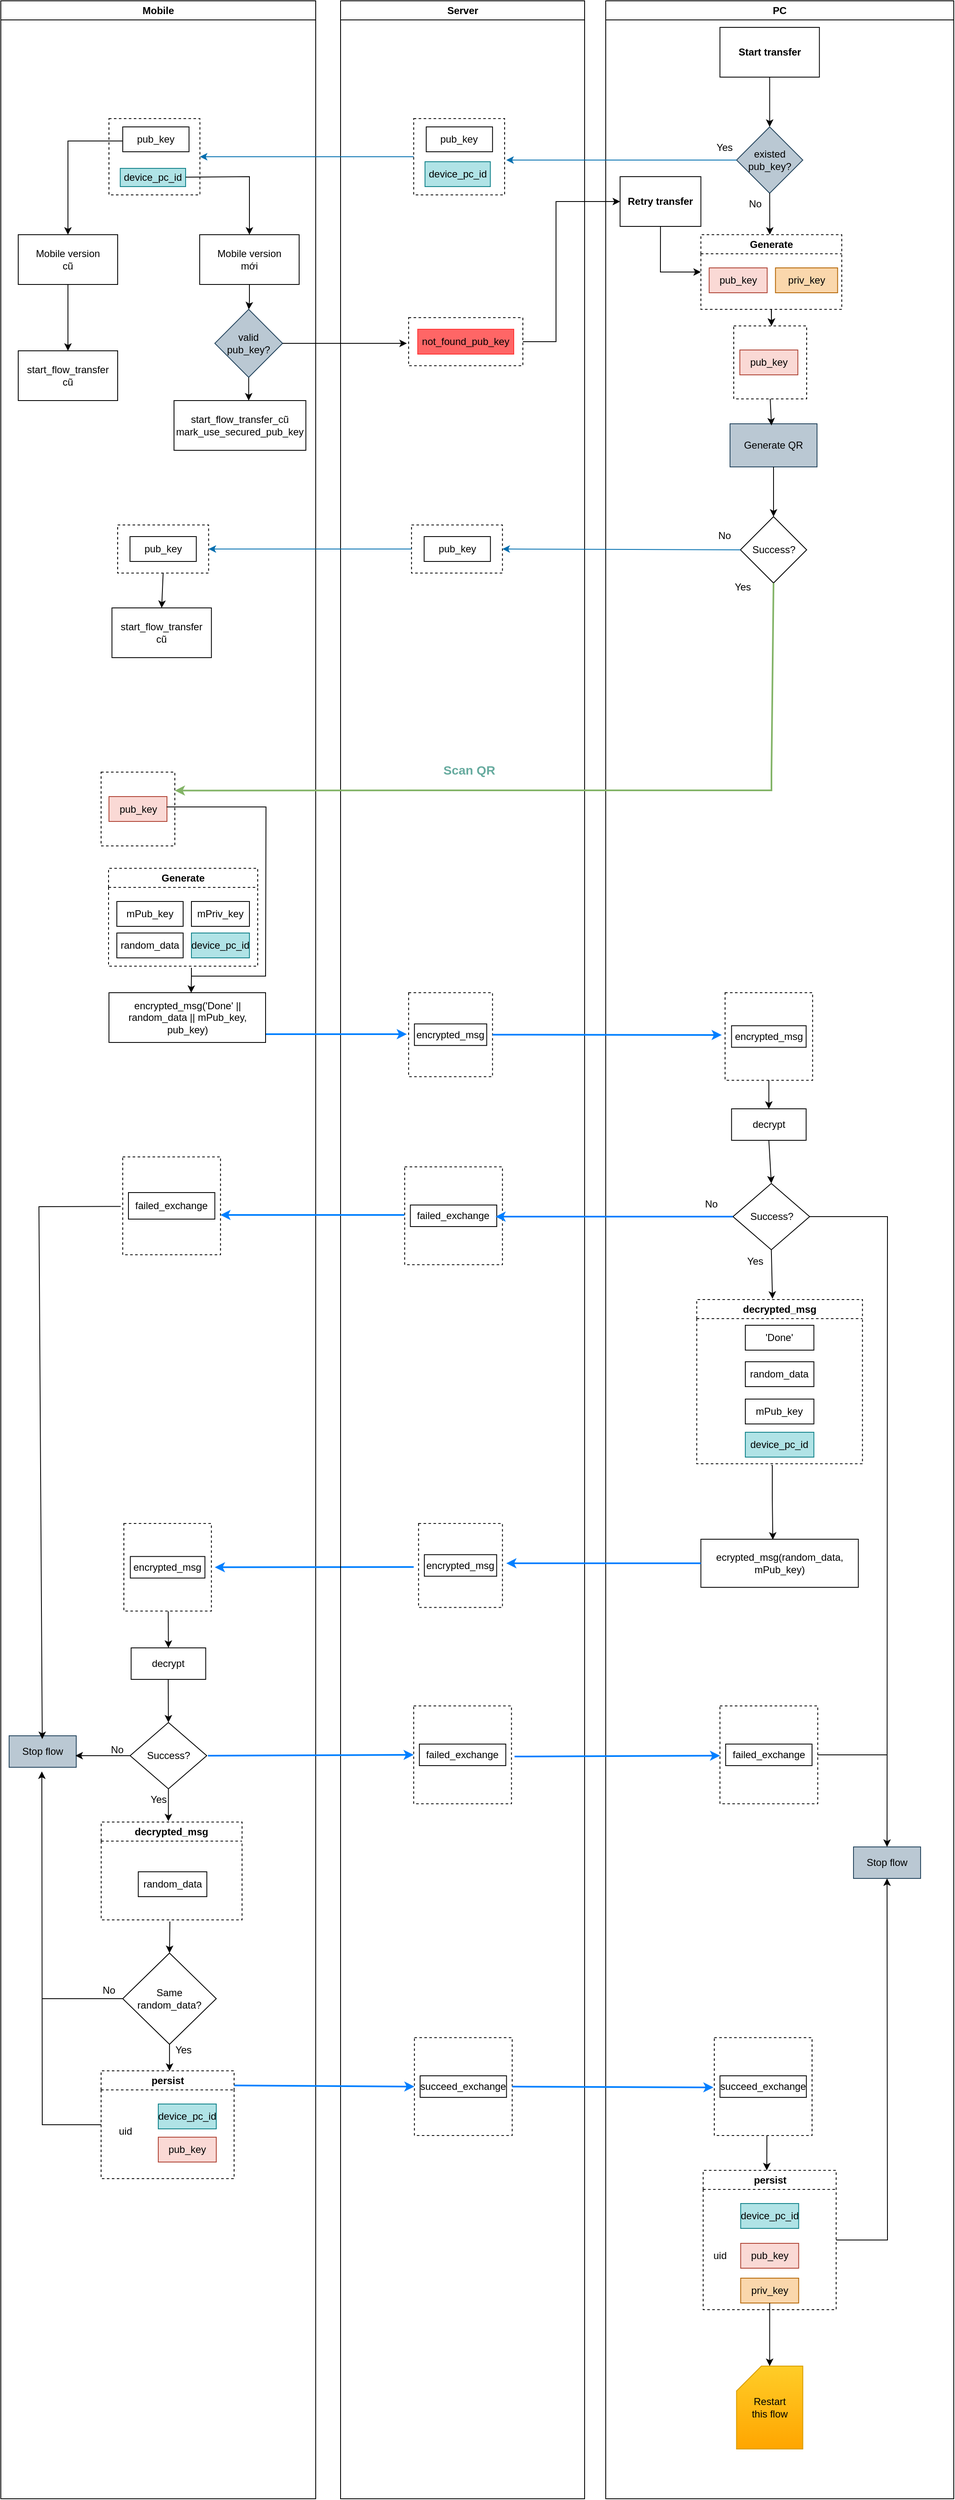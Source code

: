 <mxfile version="21.3.8" type="github">
  <diagram name="Page-1" id="N9Y60iSxj3GCSwu--n6d">
    <mxGraphModel dx="1793" dy="955" grid="1" gridSize="10" guides="1" tooltips="1" connect="1" arrows="1" fold="1" page="1" pageScale="1" pageWidth="850" pageHeight="1100" math="0" shadow="0">
      <root>
        <mxCell id="0" />
        <mxCell id="1" parent="0" />
        <mxCell id="kyeIvbU6v8zzzXoFyVYG-1" value="Mobile" style="swimlane;whiteSpace=wrap" vertex="1" parent="1">
          <mxGeometry x="30" y="128" width="380" height="3012" as="geometry" />
        </mxCell>
        <mxCell id="kyeIvbU6v8zzzXoFyVYG-2" value="" style="whiteSpace=wrap;html=1;aspect=fixed;dashed=1;" vertex="1" parent="kyeIvbU6v8zzzXoFyVYG-1">
          <mxGeometry x="121" y="930" width="89" height="89" as="geometry" />
        </mxCell>
        <mxCell id="kyeIvbU6v8zzzXoFyVYG-4" value="pub_key" style="rounded=0;whiteSpace=wrap;html=1;fillColor=#fad9d5;strokeColor=#ae4132;" vertex="1" parent="kyeIvbU6v8zzzXoFyVYG-1">
          <mxGeometry x="130.5" y="959.5" width="70" height="30" as="geometry" />
        </mxCell>
        <mxCell id="kyeIvbU6v8zzzXoFyVYG-5" value="Generate" style="swimlane;whiteSpace=wrap;html=1;dashed=1;" vertex="1" parent="kyeIvbU6v8zzzXoFyVYG-1">
          <mxGeometry x="130" y="1046" width="180" height="118" as="geometry">
            <mxRectangle x="50" y="112" width="90" height="30" as="alternateBounds" />
          </mxGeometry>
        </mxCell>
        <mxCell id="kyeIvbU6v8zzzXoFyVYG-6" value="mPub_key" style="rounded=0;whiteSpace=wrap;html=1;" vertex="1" parent="kyeIvbU6v8zzzXoFyVYG-5">
          <mxGeometry x="10" y="40" width="80" height="30" as="geometry" />
        </mxCell>
        <mxCell id="kyeIvbU6v8zzzXoFyVYG-7" value="mPriv_key" style="rounded=0;whiteSpace=wrap;html=1;" vertex="1" parent="kyeIvbU6v8zzzXoFyVYG-5">
          <mxGeometry x="100" y="40" width="70" height="30" as="geometry" />
        </mxCell>
        <mxCell id="kyeIvbU6v8zzzXoFyVYG-8" value="random_data" style="rounded=0;whiteSpace=wrap;html=1;" vertex="1" parent="kyeIvbU6v8zzzXoFyVYG-5">
          <mxGeometry x="10" y="78" width="80" height="30" as="geometry" />
        </mxCell>
        <mxCell id="kyeIvbU6v8zzzXoFyVYG-9" value="device_pc_id" style="rounded=0;whiteSpace=wrap;html=1;fillColor=#b0e3e6;strokeColor=#0e8088;" vertex="1" parent="kyeIvbU6v8zzzXoFyVYG-5">
          <mxGeometry x="100" y="78" width="70" height="30" as="geometry" />
        </mxCell>
        <mxCell id="kyeIvbU6v8zzzXoFyVYG-12" value="encrypted_msg(&#39;Done&#39; || random_data || mPub_key, pub_key)" style="rounded=0;whiteSpace=wrap;html=1;" vertex="1" parent="kyeIvbU6v8zzzXoFyVYG-1">
          <mxGeometry x="130.5" y="1196" width="189" height="60" as="geometry" />
        </mxCell>
        <mxCell id="kyeIvbU6v8zzzXoFyVYG-13" value="" style="endArrow=classic;html=1;rounded=0;entryX=0.525;entryY=0.003;entryDx=0;entryDy=0;entryPerimeter=0;" edge="1" parent="kyeIvbU6v8zzzXoFyVYG-1" target="kyeIvbU6v8zzzXoFyVYG-12">
          <mxGeometry width="50" height="50" relative="1" as="geometry">
            <mxPoint x="230" y="1166" as="sourcePoint" />
            <mxPoint x="380" y="1126" as="targetPoint" />
            <Array as="points">
              <mxPoint x="230" y="1176" />
            </Array>
          </mxGeometry>
        </mxCell>
        <mxCell id="kyeIvbU6v8zzzXoFyVYG-14" value="" style="endArrow=none;html=1;rounded=0;" edge="1" parent="kyeIvbU6v8zzzXoFyVYG-1">
          <mxGeometry width="50" height="50" relative="1" as="geometry">
            <mxPoint x="200" y="972" as="sourcePoint" />
            <mxPoint x="230" y="1176" as="targetPoint" />
            <Array as="points">
              <mxPoint x="320" y="972" />
              <mxPoint x="319.5" y="1176" />
            </Array>
          </mxGeometry>
        </mxCell>
        <mxCell id="kyeIvbU6v8zzzXoFyVYG-15" value="" style="whiteSpace=wrap;html=1;aspect=fixed;dashed=1;" vertex="1" parent="kyeIvbU6v8zzzXoFyVYG-1">
          <mxGeometry x="147.12" y="1394" width="118" height="118" as="geometry" />
        </mxCell>
        <mxCell id="kyeIvbU6v8zzzXoFyVYG-16" value="failed_exchange" style="rounded=0;whiteSpace=wrap;html=1;" vertex="1" parent="kyeIvbU6v8zzzXoFyVYG-1">
          <mxGeometry x="154" y="1437" width="104.25" height="32" as="geometry" />
        </mxCell>
        <mxCell id="kyeIvbU6v8zzzXoFyVYG-17" value="Stop flow" style="rounded=0;whiteSpace=wrap;html=1;fillColor=#bac8d3;strokeColor=#23445d;" vertex="1" parent="kyeIvbU6v8zzzXoFyVYG-1">
          <mxGeometry x="10" y="2092" width="81" height="38" as="geometry" />
        </mxCell>
        <mxCell id="kyeIvbU6v8zzzXoFyVYG-18" value="" style="endArrow=classic;html=1;rounded=0;exitX=-0.021;exitY=0.506;exitDx=0;exitDy=0;exitPerimeter=0;" edge="1" parent="kyeIvbU6v8zzzXoFyVYG-1" source="kyeIvbU6v8zzzXoFyVYG-15">
          <mxGeometry width="50" height="50" relative="1" as="geometry">
            <mxPoint x="141.99" y="1466" as="sourcePoint" />
            <mxPoint x="50" y="2096" as="targetPoint" />
            <Array as="points">
              <mxPoint x="45.99" y="1454" />
            </Array>
          </mxGeometry>
        </mxCell>
        <mxCell id="kyeIvbU6v8zzzXoFyVYG-19" value="" style="whiteSpace=wrap;html=1;aspect=fixed;dashed=1;" vertex="1" parent="kyeIvbU6v8zzzXoFyVYG-1">
          <mxGeometry x="148.49" y="1836" width="105.63" height="105.63" as="geometry" />
        </mxCell>
        <mxCell id="kyeIvbU6v8zzzXoFyVYG-20" value="encrypted_msg" style="rounded=0;whiteSpace=wrap;html=1;" vertex="1" parent="kyeIvbU6v8zzzXoFyVYG-1">
          <mxGeometry x="156.3" y="1875.82" width="90" height="26" as="geometry" />
        </mxCell>
        <mxCell id="kyeIvbU6v8zzzXoFyVYG-21" value="decrypt" style="rounded=0;whiteSpace=wrap;html=1;" vertex="1" parent="kyeIvbU6v8zzzXoFyVYG-1">
          <mxGeometry x="157.25" y="1986" width="90" height="38" as="geometry" />
        </mxCell>
        <mxCell id="kyeIvbU6v8zzzXoFyVYG-22" value="decrypted_msg" style="swimlane;whiteSpace=wrap;html=1;dashed=1;" vertex="1" parent="kyeIvbU6v8zzzXoFyVYG-1">
          <mxGeometry x="121.12" y="2196" width="170" height="118" as="geometry" />
        </mxCell>
        <mxCell id="kyeIvbU6v8zzzXoFyVYG-23" value="random_data" style="rounded=0;whiteSpace=wrap;html=1;" vertex="1" parent="kyeIvbU6v8zzzXoFyVYG-22">
          <mxGeometry x="44.75" y="60" width="82.75" height="30" as="geometry" />
        </mxCell>
        <mxCell id="kyeIvbU6v8zzzXoFyVYG-24" value="" style="endArrow=classic;html=1;rounded=0;entryX=0.5;entryY=0;entryDx=0;entryDy=0;" edge="1" parent="kyeIvbU6v8zzzXoFyVYG-22" target="kyeIvbU6v8zzzXoFyVYG-26">
          <mxGeometry width="50" height="50" relative="1" as="geometry">
            <mxPoint x="82.88" y="120" as="sourcePoint" />
            <mxPoint x="137.13" y="70" as="targetPoint" />
          </mxGeometry>
        </mxCell>
        <mxCell id="kyeIvbU6v8zzzXoFyVYG-25" value="Success?" style="rhombus;whiteSpace=wrap;html=1;" vertex="1" parent="kyeIvbU6v8zzzXoFyVYG-1">
          <mxGeometry x="156" y="2076" width="92.5" height="80" as="geometry" />
        </mxCell>
        <mxCell id="kyeIvbU6v8zzzXoFyVYG-26" value="Same random_data?" style="rhombus;whiteSpace=wrap;html=1;" vertex="1" parent="kyeIvbU6v8zzzXoFyVYG-1">
          <mxGeometry x="147.12" y="2354" width="112.88" height="110" as="geometry" />
        </mxCell>
        <mxCell id="kyeIvbU6v8zzzXoFyVYG-27" value="" style="endArrow=classic;html=1;rounded=0;entryX=0.5;entryY=0;entryDx=0;entryDy=0;" edge="1" parent="kyeIvbU6v8zzzXoFyVYG-1" target="kyeIvbU6v8zzzXoFyVYG-21">
          <mxGeometry width="50" height="50" relative="1" as="geometry">
            <mxPoint x="202" y="1942" as="sourcePoint" />
            <mxPoint x="254.12" y="1891.63" as="targetPoint" />
          </mxGeometry>
        </mxCell>
        <mxCell id="kyeIvbU6v8zzzXoFyVYG-28" value="" style="endArrow=classic;html=1;rounded=0;entryX=0.5;entryY=0;entryDx=0;entryDy=0;" edge="1" parent="kyeIvbU6v8zzzXoFyVYG-1" target="kyeIvbU6v8zzzXoFyVYG-25">
          <mxGeometry width="50" height="50" relative="1" as="geometry">
            <mxPoint x="201.99" y="2024" as="sourcePoint" />
            <mxPoint x="201.99" y="2068" as="targetPoint" />
          </mxGeometry>
        </mxCell>
        <mxCell id="kyeIvbU6v8zzzXoFyVYG-29" value="" style="endArrow=classic;html=1;rounded=0;exitX=0.5;exitY=1;exitDx=0;exitDy=0;entryX=0.477;entryY=-0.008;entryDx=0;entryDy=0;entryPerimeter=0;" edge="1" parent="kyeIvbU6v8zzzXoFyVYG-1" source="kyeIvbU6v8zzzXoFyVYG-25" target="kyeIvbU6v8zzzXoFyVYG-22">
          <mxGeometry width="50" height="50" relative="1" as="geometry">
            <mxPoint x="350" y="2236" as="sourcePoint" />
            <mxPoint x="400" y="2186" as="targetPoint" />
          </mxGeometry>
        </mxCell>
        <mxCell id="kyeIvbU6v8zzzXoFyVYG-30" value="" style="endArrow=classic;html=1;rounded=0;exitX=0;exitY=0.5;exitDx=0;exitDy=0;entryX=1;entryY=0.5;entryDx=0;entryDy=0;" edge="1" parent="kyeIvbU6v8zzzXoFyVYG-1" source="kyeIvbU6v8zzzXoFyVYG-25">
          <mxGeometry width="50" height="50" relative="1" as="geometry">
            <mxPoint x="260" y="2106" as="sourcePoint" />
            <mxPoint x="90" y="2116" as="targetPoint" />
          </mxGeometry>
        </mxCell>
        <mxCell id="kyeIvbU6v8zzzXoFyVYG-31" value="" style="endArrow=classic;html=1;rounded=0;strokeWidth=2;fillColor=#b1ddf0;strokeColor=#007FFF;" edge="1" parent="kyeIvbU6v8zzzXoFyVYG-1">
          <mxGeometry width="50" height="50" relative="1" as="geometry">
            <mxPoint x="498.25" y="1888.48" as="sourcePoint" />
            <mxPoint x="258.25" y="1888.82" as="targetPoint" />
          </mxGeometry>
        </mxCell>
        <mxCell id="kyeIvbU6v8zzzXoFyVYG-32" value="" style="endArrow=classic;html=1;rounded=0;entryX=0.5;entryY=0;entryDx=0;entryDy=0;exitX=0.5;exitY=1;exitDx=0;exitDy=0;" edge="1" parent="kyeIvbU6v8zzzXoFyVYG-1" source="kyeIvbU6v8zzzXoFyVYG-26">
          <mxGeometry width="50" height="50" relative="1" as="geometry">
            <mxPoint x="200" y="2466" as="sourcePoint" />
            <mxPoint x="203.56" y="2496" as="targetPoint" />
          </mxGeometry>
        </mxCell>
        <mxCell id="kyeIvbU6v8zzzXoFyVYG-33" value="Yes" style="text;html=1;align=center;verticalAlign=middle;resizable=0;points=[];autosize=1;strokeColor=none;fillColor=none;" vertex="1" parent="kyeIvbU6v8zzzXoFyVYG-1">
          <mxGeometry x="200" y="2456" width="40" height="30" as="geometry" />
        </mxCell>
        <mxCell id="kyeIvbU6v8zzzXoFyVYG-34" value="persist" style="swimlane;whiteSpace=wrap;html=1;dashed=1;" vertex="1" parent="kyeIvbU6v8zzzXoFyVYG-1">
          <mxGeometry x="121" y="2496" width="160.5" height="130" as="geometry" />
        </mxCell>
        <mxCell id="kyeIvbU6v8zzzXoFyVYG-35" value="device_pc_id" style="rounded=0;whiteSpace=wrap;html=1;fillColor=#b0e3e6;strokeColor=#0e8088;" vertex="1" parent="kyeIvbU6v8zzzXoFyVYG-34">
          <mxGeometry x="69" y="40" width="70" height="30" as="geometry" />
        </mxCell>
        <mxCell id="kyeIvbU6v8zzzXoFyVYG-36" value="pub_key" style="rounded=0;whiteSpace=wrap;html=1;fillColor=#fad9d5;strokeColor=#ae4132;" vertex="1" parent="kyeIvbU6v8zzzXoFyVYG-34">
          <mxGeometry x="69" y="80" width="70" height="30" as="geometry" />
        </mxCell>
        <mxCell id="kyeIvbU6v8zzzXoFyVYG-37" value="uid" style="text;html=1;align=center;verticalAlign=middle;resizable=0;points=[];autosize=1;strokeColor=none;fillColor=none;" vertex="1" parent="kyeIvbU6v8zzzXoFyVYG-34">
          <mxGeometry x="9" y="58" width="40" height="30" as="geometry" />
        </mxCell>
        <mxCell id="kyeIvbU6v8zzzXoFyVYG-38" value="" style="endArrow=classic;html=1;rounded=0;exitX=0;exitY=0.5;exitDx=0;exitDy=0;entryX=0.5;entryY=1;entryDx=0;entryDy=0;" edge="1" parent="kyeIvbU6v8zzzXoFyVYG-1" source="kyeIvbU6v8zzzXoFyVYG-34">
          <mxGeometry width="50" height="50" relative="1" as="geometry">
            <mxPoint x="360" y="2286" as="sourcePoint" />
            <mxPoint x="49.5" y="2135" as="targetPoint" />
            <Array as="points">
              <mxPoint x="50" y="2561" />
            </Array>
          </mxGeometry>
        </mxCell>
        <mxCell id="kyeIvbU6v8zzzXoFyVYG-141" value="" style="rounded=0;whiteSpace=wrap;html=1;dashed=1;" vertex="1" parent="kyeIvbU6v8zzzXoFyVYG-1">
          <mxGeometry x="130.5" y="142" width="109.75" height="92" as="geometry" />
        </mxCell>
        <mxCell id="kyeIvbU6v8zzzXoFyVYG-142" value="device_pc_id" style="rounded=0;whiteSpace=wrap;html=1;fillColor=#b0e3e6;strokeColor=#0e8088;" vertex="1" parent="kyeIvbU6v8zzzXoFyVYG-1">
          <mxGeometry x="144.13" y="202" width="78.88" height="22" as="geometry" />
        </mxCell>
        <mxCell id="kyeIvbU6v8zzzXoFyVYG-153" value="" style="edgeStyle=orthogonalEdgeStyle;rounded=0;orthogonalLoop=1;jettySize=auto;html=1;" edge="1" parent="kyeIvbU6v8zzzXoFyVYG-1" source="kyeIvbU6v8zzzXoFyVYG-151" target="kyeIvbU6v8zzzXoFyVYG-152">
          <mxGeometry relative="1" as="geometry" />
        </mxCell>
        <mxCell id="kyeIvbU6v8zzzXoFyVYG-151" value="Mobile version &lt;br&gt;cũ" style="rounded=0;whiteSpace=wrap;html=1;" vertex="1" parent="kyeIvbU6v8zzzXoFyVYG-1">
          <mxGeometry x="21" y="282" width="120" height="60" as="geometry" />
        </mxCell>
        <mxCell id="kyeIvbU6v8zzzXoFyVYG-152" value="start_flow_transfer&lt;br&gt;cũ" style="rounded=0;whiteSpace=wrap;html=1;" vertex="1" parent="kyeIvbU6v8zzzXoFyVYG-1">
          <mxGeometry x="21" y="422" width="120" height="60" as="geometry" />
        </mxCell>
        <mxCell id="kyeIvbU6v8zzzXoFyVYG-163" value="" style="edgeStyle=orthogonalEdgeStyle;rounded=0;orthogonalLoop=1;jettySize=auto;html=1;" edge="1" parent="kyeIvbU6v8zzzXoFyVYG-1" source="kyeIvbU6v8zzzXoFyVYG-154" target="kyeIvbU6v8zzzXoFyVYG-158">
          <mxGeometry relative="1" as="geometry" />
        </mxCell>
        <mxCell id="kyeIvbU6v8zzzXoFyVYG-154" value="Mobile version&lt;br&gt;mới" style="rounded=0;whiteSpace=wrap;html=1;" vertex="1" parent="kyeIvbU6v8zzzXoFyVYG-1">
          <mxGeometry x="240" y="282" width="120" height="60" as="geometry" />
        </mxCell>
        <mxCell id="kyeIvbU6v8zzzXoFyVYG-156" value="" style="endArrow=classic;html=1;rounded=0;entryX=0.5;entryY=0;entryDx=0;entryDy=0;exitX=0;exitY=0.5;exitDx=0;exitDy=0;" edge="1" parent="kyeIvbU6v8zzzXoFyVYG-1" target="kyeIvbU6v8zzzXoFyVYG-151">
          <mxGeometry width="50" height="50" relative="1" as="geometry">
            <mxPoint x="146.76" y="169" as="sourcePoint" />
            <mxPoint x="620" y="272" as="targetPoint" />
            <Array as="points">
              <mxPoint x="81" y="169" />
            </Array>
          </mxGeometry>
        </mxCell>
        <mxCell id="kyeIvbU6v8zzzXoFyVYG-157" value="" style="endArrow=classic;html=1;rounded=0;entryX=0.5;entryY=0;entryDx=0;entryDy=0;" edge="1" parent="kyeIvbU6v8zzzXoFyVYG-1" source="kyeIvbU6v8zzzXoFyVYG-142" target="kyeIvbU6v8zzzXoFyVYG-154">
          <mxGeometry width="50" height="50" relative="1" as="geometry">
            <mxPoint x="230" y="212" as="sourcePoint" />
            <mxPoint x="620" y="272" as="targetPoint" />
            <Array as="points">
              <mxPoint x="300" y="212" />
            </Array>
          </mxGeometry>
        </mxCell>
        <mxCell id="kyeIvbU6v8zzzXoFyVYG-166" value="" style="edgeStyle=orthogonalEdgeStyle;rounded=0;orthogonalLoop=1;jettySize=auto;html=1;" edge="1" parent="kyeIvbU6v8zzzXoFyVYG-1" source="kyeIvbU6v8zzzXoFyVYG-158" target="kyeIvbU6v8zzzXoFyVYG-165">
          <mxGeometry relative="1" as="geometry">
            <Array as="points">
              <mxPoint x="299" y="482" />
              <mxPoint x="299" y="482" />
            </Array>
          </mxGeometry>
        </mxCell>
        <mxCell id="kyeIvbU6v8zzzXoFyVYG-158" value="valid pub_key?" style="rhombus;whiteSpace=wrap;html=1;fillColor=#bac8d3;strokeColor=#23445d;" vertex="1" parent="kyeIvbU6v8zzzXoFyVYG-1">
          <mxGeometry x="258.25" y="372" width="81.75" height="82" as="geometry" />
        </mxCell>
        <mxCell id="kyeIvbU6v8zzzXoFyVYG-165" value="start_flow_transfer_cũ&lt;br&gt;mark_use_secured_pub_key" style="rounded=0;whiteSpace=wrap;html=1;align=center;" vertex="1" parent="kyeIvbU6v8zzzXoFyVYG-1">
          <mxGeometry x="209" y="482" width="159.12" height="60" as="geometry" />
        </mxCell>
        <mxCell id="kyeIvbU6v8zzzXoFyVYG-174" value="" style="rounded=0;whiteSpace=wrap;html=1;dashed=1;" vertex="1" parent="kyeIvbU6v8zzzXoFyVYG-1">
          <mxGeometry x="141" y="632" width="109.75" height="58" as="geometry" />
        </mxCell>
        <mxCell id="kyeIvbU6v8zzzXoFyVYG-177" value="pub_key" style="rounded=0;whiteSpace=wrap;html=1;" vertex="1" parent="kyeIvbU6v8zzzXoFyVYG-1">
          <mxGeometry x="147.12" y="152" width="80" height="30" as="geometry" />
        </mxCell>
        <mxCell id="kyeIvbU6v8zzzXoFyVYG-179" value="pub_key" style="rounded=0;whiteSpace=wrap;html=1;" vertex="1" parent="kyeIvbU6v8zzzXoFyVYG-1">
          <mxGeometry x="155.88" y="646" width="80" height="30" as="geometry" />
        </mxCell>
        <mxCell id="kyeIvbU6v8zzzXoFyVYG-181" value="start_flow_transfer&lt;br&gt;cũ" style="rounded=0;whiteSpace=wrap;html=1;" vertex="1" parent="kyeIvbU6v8zzzXoFyVYG-1">
          <mxGeometry x="134.12" y="732" width="120" height="60" as="geometry" />
        </mxCell>
        <mxCell id="kyeIvbU6v8zzzXoFyVYG-182" value="" style="endArrow=classic;html=1;rounded=0;exitX=0.5;exitY=1;exitDx=0;exitDy=0;entryX=0.5;entryY=0;entryDx=0;entryDy=0;" edge="1" parent="kyeIvbU6v8zzzXoFyVYG-1" source="kyeIvbU6v8zzzXoFyVYG-174" target="kyeIvbU6v8zzzXoFyVYG-181">
          <mxGeometry width="50" height="50" relative="1" as="geometry">
            <mxPoint x="510" y="802" as="sourcePoint" />
            <mxPoint x="560" y="752" as="targetPoint" />
          </mxGeometry>
        </mxCell>
        <mxCell id="kyeIvbU6v8zzzXoFyVYG-39" value="Server" style="swimlane;whiteSpace=wrap" vertex="1" parent="1">
          <mxGeometry x="440" y="128" width="294.5" height="3012" as="geometry">
            <mxRectangle x="444.5" y="128" width="80" height="30" as="alternateBounds" />
          </mxGeometry>
        </mxCell>
        <mxCell id="kyeIvbU6v8zzzXoFyVYG-44" value="Scan QR&amp;nbsp;" style="text;html=1;strokeColor=none;fillColor=none;align=center;verticalAlign=middle;whiteSpace=wrap;rounded=0;fontSize=15;fontStyle=1;fontColor=#67AB9F;" vertex="1" parent="kyeIvbU6v8zzzXoFyVYG-39">
          <mxGeometry x="120.37" y="912" width="75" height="30" as="geometry" />
        </mxCell>
        <mxCell id="kyeIvbU6v8zzzXoFyVYG-45" value="" style="whiteSpace=wrap;html=1;aspect=fixed;dashed=1;" vertex="1" parent="kyeIvbU6v8zzzXoFyVYG-39">
          <mxGeometry x="82.13" y="1196" width="101.25" height="101.25" as="geometry" />
        </mxCell>
        <mxCell id="kyeIvbU6v8zzzXoFyVYG-46" value="encrypted_msg" style="rounded=0;whiteSpace=wrap;html=1;" vertex="1" parent="kyeIvbU6v8zzzXoFyVYG-39">
          <mxGeometry x="89.13" y="1233.63" width="87.25" height="26" as="geometry" />
        </mxCell>
        <mxCell id="kyeIvbU6v8zzzXoFyVYG-47" value="" style="whiteSpace=wrap;html=1;aspect=fixed;dashed=1;" vertex="1" parent="kyeIvbU6v8zzzXoFyVYG-39">
          <mxGeometry x="77.37" y="1406" width="118" height="118" as="geometry" />
        </mxCell>
        <mxCell id="kyeIvbU6v8zzzXoFyVYG-48" value="failed_exchange" style="rounded=0;whiteSpace=wrap;html=1;" vertex="1" parent="kyeIvbU6v8zzzXoFyVYG-39">
          <mxGeometry x="84.24" y="1452" width="104.25" height="26" as="geometry" />
        </mxCell>
        <mxCell id="kyeIvbU6v8zzzXoFyVYG-49" value="" style="whiteSpace=wrap;html=1;aspect=fixed;dashed=1;" vertex="1" parent="kyeIvbU6v8zzzXoFyVYG-39">
          <mxGeometry x="94.12" y="1836" width="101.25" height="101.25" as="geometry" />
        </mxCell>
        <mxCell id="kyeIvbU6v8zzzXoFyVYG-50" value="encrypted_msg" style="rounded=0;whiteSpace=wrap;html=1;" vertex="1" parent="kyeIvbU6v8zzzXoFyVYG-39">
          <mxGeometry x="101.12" y="1873.63" width="87.25" height="26" as="geometry" />
        </mxCell>
        <mxCell id="kyeIvbU6v8zzzXoFyVYG-51" value="" style="whiteSpace=wrap;html=1;aspect=fixed;dashed=1;" vertex="1" parent="kyeIvbU6v8zzzXoFyVYG-39">
          <mxGeometry x="89.13" y="2456" width="118" height="118" as="geometry" />
        </mxCell>
        <mxCell id="kyeIvbU6v8zzzXoFyVYG-52" value="succeed_exchange" style="rounded=0;whiteSpace=wrap;html=1;" vertex="1" parent="kyeIvbU6v8zzzXoFyVYG-39">
          <mxGeometry x="96.0" y="2502" width="104.25" height="26" as="geometry" />
        </mxCell>
        <mxCell id="kyeIvbU6v8zzzXoFyVYG-53" value="" style="whiteSpace=wrap;html=1;aspect=fixed;dashed=1;" vertex="1" parent="kyeIvbU6v8zzzXoFyVYG-39">
          <mxGeometry x="88.25" y="2056" width="118" height="118" as="geometry" />
        </mxCell>
        <mxCell id="kyeIvbU6v8zzzXoFyVYG-54" value="failed_exchange" style="rounded=0;whiteSpace=wrap;html=1;" vertex="1" parent="kyeIvbU6v8zzzXoFyVYG-39">
          <mxGeometry x="95.12" y="2102" width="104.25" height="26" as="geometry" />
        </mxCell>
        <mxCell id="kyeIvbU6v8zzzXoFyVYG-137" value="" style="rounded=0;whiteSpace=wrap;html=1;dashed=1;" vertex="1" parent="kyeIvbU6v8zzzXoFyVYG-39">
          <mxGeometry x="88.25" y="142" width="109.75" height="92" as="geometry" />
        </mxCell>
        <mxCell id="kyeIvbU6v8zzzXoFyVYG-138" value="device_pc_id" style="rounded=0;whiteSpace=wrap;html=1;fillColor=#b0e3e6;strokeColor=#0e8088;" vertex="1" parent="kyeIvbU6v8zzzXoFyVYG-39">
          <mxGeometry x="101.88" y="194" width="78.88" height="30" as="geometry" />
        </mxCell>
        <mxCell id="kyeIvbU6v8zzzXoFyVYG-159" value="" style="rounded=0;whiteSpace=wrap;html=1;dashed=1;" vertex="1" parent="kyeIvbU6v8zzzXoFyVYG-39">
          <mxGeometry x="82.13" y="382" width="137.87" height="58" as="geometry" />
        </mxCell>
        <mxCell id="kyeIvbU6v8zzzXoFyVYG-161" value="not_found_pub_key" style="rounded=0;whiteSpace=wrap;html=1;fillColor=#FF6666;strokeColor=#FF3333;" vertex="1" parent="kyeIvbU6v8zzzXoFyVYG-39">
          <mxGeometry x="93.12" y="396" width="115.88" height="30" as="geometry" />
        </mxCell>
        <mxCell id="kyeIvbU6v8zzzXoFyVYG-171" value="" style="rounded=0;whiteSpace=wrap;html=1;dashed=1;" vertex="1" parent="kyeIvbU6v8zzzXoFyVYG-39">
          <mxGeometry x="85.62" y="632" width="109.75" height="58" as="geometry" />
        </mxCell>
        <mxCell id="kyeIvbU6v8zzzXoFyVYG-176" value="pub_key" style="rounded=0;whiteSpace=wrap;html=1;" vertex="1" parent="kyeIvbU6v8zzzXoFyVYG-39">
          <mxGeometry x="103.38" y="152" width="80" height="30" as="geometry" />
        </mxCell>
        <mxCell id="kyeIvbU6v8zzzXoFyVYG-178" value="pub_key" style="rounded=0;whiteSpace=wrap;html=1;" vertex="1" parent="kyeIvbU6v8zzzXoFyVYG-39">
          <mxGeometry x="100.85" y="646" width="80" height="30" as="geometry" />
        </mxCell>
        <mxCell id="kyeIvbU6v8zzzXoFyVYG-55" value="PC" style="swimlane;whiteSpace=wrap" vertex="1" parent="1">
          <mxGeometry x="760" y="128" width="420" height="3012" as="geometry" />
        </mxCell>
        <mxCell id="kyeIvbU6v8zzzXoFyVYG-57" value="Generate" style="swimlane;whiteSpace=wrap;html=1;dashed=1;" vertex="1" parent="kyeIvbU6v8zzzXoFyVYG-55">
          <mxGeometry x="114.83" y="282" width="170" height="90" as="geometry">
            <mxRectangle x="50" y="112" width="90" height="30" as="alternateBounds" />
          </mxGeometry>
        </mxCell>
        <mxCell id="kyeIvbU6v8zzzXoFyVYG-58" value="pub_key" style="rounded=0;whiteSpace=wrap;html=1;fillColor=#fad9d5;strokeColor=#ae4132;" vertex="1" parent="kyeIvbU6v8zzzXoFyVYG-57">
          <mxGeometry x="10" y="40" width="70" height="30" as="geometry" />
        </mxCell>
        <mxCell id="kyeIvbU6v8zzzXoFyVYG-59" value="priv_key" style="rounded=0;whiteSpace=wrap;html=1;fillColor=#fad7ac;strokeColor=#b46504;" vertex="1" parent="kyeIvbU6v8zzzXoFyVYG-57">
          <mxGeometry x="90" y="40" width="75" height="30" as="geometry" />
        </mxCell>
        <mxCell id="kyeIvbU6v8zzzXoFyVYG-79" value="" style="edgeStyle=orthogonalEdgeStyle;rounded=0;orthogonalLoop=1;jettySize=auto;html=1;entryX=0.457;entryY=0.009;entryDx=0;entryDy=0;entryPerimeter=0;" edge="1" parent="kyeIvbU6v8zzzXoFyVYG-55" target="kyeIvbU6v8zzzXoFyVYG-88">
          <mxGeometry relative="1" as="geometry">
            <mxPoint x="200" y="1766" as="sourcePoint" />
            <Array as="points">
              <mxPoint x="201" y="1766" />
              <mxPoint x="201" y="1806" />
              <mxPoint x="202" y="1806" />
            </Array>
          </mxGeometry>
        </mxCell>
        <mxCell id="kyeIvbU6v8zzzXoFyVYG-80" value="decrypted_msg" style="swimlane;whiteSpace=wrap;html=1;dashed=1;" vertex="1" parent="kyeIvbU6v8zzzXoFyVYG-55">
          <mxGeometry x="109.83" y="1566" width="200" height="198" as="geometry" />
        </mxCell>
        <mxCell id="kyeIvbU6v8zzzXoFyVYG-81" value="&#39;Done&#39;" style="rounded=0;whiteSpace=wrap;html=1;" vertex="1" parent="kyeIvbU6v8zzzXoFyVYG-80">
          <mxGeometry x="58.62" y="31" width="82.75" height="30" as="geometry" />
        </mxCell>
        <mxCell id="kyeIvbU6v8zzzXoFyVYG-82" value="random_data" style="rounded=0;whiteSpace=wrap;html=1;" vertex="1" parent="kyeIvbU6v8zzzXoFyVYG-80">
          <mxGeometry x="58.63" y="75" width="82.75" height="30" as="geometry" />
        </mxCell>
        <mxCell id="kyeIvbU6v8zzzXoFyVYG-83" value="mPub_key" style="rounded=0;whiteSpace=wrap;html=1;" vertex="1" parent="kyeIvbU6v8zzzXoFyVYG-80">
          <mxGeometry x="58.63" y="120" width="82.75" height="30" as="geometry" />
        </mxCell>
        <mxCell id="kyeIvbU6v8zzzXoFyVYG-84" value="device_pc_id" style="rounded=0;whiteSpace=wrap;html=1;fillColor=#b0e3e6;strokeColor=#0e8088;" vertex="1" parent="kyeIvbU6v8zzzXoFyVYG-80">
          <mxGeometry x="58.62" y="160" width="82.75" height="30" as="geometry" />
        </mxCell>
        <mxCell id="kyeIvbU6v8zzzXoFyVYG-85" value="Success?" style="rhombus;whiteSpace=wrap;html=1;" vertex="1" parent="kyeIvbU6v8zzzXoFyVYG-55">
          <mxGeometry x="153.58" y="1426" width="92.5" height="80" as="geometry" />
        </mxCell>
        <mxCell id="kyeIvbU6v8zzzXoFyVYG-86" value="decrypt" style="rounded=0;whiteSpace=wrap;html=1;" vertex="1" parent="kyeIvbU6v8zzzXoFyVYG-55">
          <mxGeometry x="151.84" y="1336" width="90" height="38" as="geometry" />
        </mxCell>
        <mxCell id="kyeIvbU6v8zzzXoFyVYG-87" value="" style="endArrow=classic;html=1;rounded=0;exitX=0;exitY=0.5;exitDx=0;exitDy=0;strokeWidth=2;fillColor=#b1ddf0;strokeColor=#007FFF;" edge="1" parent="kyeIvbU6v8zzzXoFyVYG-55" source="kyeIvbU6v8zzzXoFyVYG-85">
          <mxGeometry width="50" height="50" relative="1" as="geometry">
            <mxPoint x="101.99" y="1466" as="sourcePoint" />
            <mxPoint x="-133.01" y="1466" as="targetPoint" />
          </mxGeometry>
        </mxCell>
        <mxCell id="kyeIvbU6v8zzzXoFyVYG-88" value="ecrypted_msg(random_data, mPub_key)" style="whiteSpace=wrap;html=1;fontStyle=0;startSize=23;" vertex="1" parent="kyeIvbU6v8zzzXoFyVYG-55">
          <mxGeometry x="114.83" y="1855" width="190" height="58" as="geometry" />
        </mxCell>
        <mxCell id="kyeIvbU6v8zzzXoFyVYG-89" value="" style="endArrow=classic;html=1;rounded=0;strokeWidth=2;fillColor=#b1ddf0;strokeColor=#007FFF;exitX=0;exitY=0.5;exitDx=0;exitDy=0;" edge="1" parent="kyeIvbU6v8zzzXoFyVYG-55" source="kyeIvbU6v8zzzXoFyVYG-88">
          <mxGeometry width="50" height="50" relative="1" as="geometry">
            <mxPoint x="96.99" y="1886" as="sourcePoint" />
            <mxPoint x="-120" y="1884" as="targetPoint" />
          </mxGeometry>
        </mxCell>
        <mxCell id="kyeIvbU6v8zzzXoFyVYG-90" value="No" style="text;html=1;align=center;verticalAlign=middle;resizable=0;points=[];autosize=1;strokeColor=none;fillColor=none;" vertex="1" parent="kyeIvbU6v8zzzXoFyVYG-55">
          <mxGeometry x="106.99" y="1436" width="40" height="30" as="geometry" />
        </mxCell>
        <mxCell id="kyeIvbU6v8zzzXoFyVYG-91" value="" style="whiteSpace=wrap;html=1;aspect=fixed;dashed=1;" vertex="1" parent="kyeIvbU6v8zzzXoFyVYG-55">
          <mxGeometry x="144.03" y="1196" width="105.63" height="105.63" as="geometry" />
        </mxCell>
        <mxCell id="kyeIvbU6v8zzzXoFyVYG-92" value="encrypted_msg" style="rounded=0;whiteSpace=wrap;html=1;" vertex="1" parent="kyeIvbU6v8zzzXoFyVYG-55">
          <mxGeometry x="151.84" y="1235.81" width="90" height="26" as="geometry" />
        </mxCell>
        <mxCell id="kyeIvbU6v8zzzXoFyVYG-93" value="" style="whiteSpace=wrap;html=1;aspect=fixed;dashed=1;" vertex="1" parent="kyeIvbU6v8zzzXoFyVYG-55">
          <mxGeometry x="131.0" y="2456" width="118" height="118" as="geometry" />
        </mxCell>
        <mxCell id="kyeIvbU6v8zzzXoFyVYG-94" value="succeed_exchange" style="rounded=0;whiteSpace=wrap;html=1;" vertex="1" parent="kyeIvbU6v8zzzXoFyVYG-55">
          <mxGeometry x="137.87" y="2502" width="104.25" height="26" as="geometry" />
        </mxCell>
        <mxCell id="kyeIvbU6v8zzzXoFyVYG-95" value="" style="endArrow=classic;html=1;rounded=0;entryX=0.54;entryY=0;entryDx=0;entryDy=0;entryPerimeter=0;" edge="1" parent="kyeIvbU6v8zzzXoFyVYG-55">
          <mxGeometry width="50" height="50" relative="1" as="geometry">
            <mxPoint x="194.5" y="2574" as="sourcePoint" />
            <mxPoint x="194.36" y="2616" as="targetPoint" />
          </mxGeometry>
        </mxCell>
        <mxCell id="kyeIvbU6v8zzzXoFyVYG-96" value="" style="endArrow=classic;html=1;rounded=0;exitX=0.5;exitY=1;exitDx=0;exitDy=0;entryX=0.5;entryY=0;entryDx=0;entryDy=0;" edge="1" parent="kyeIvbU6v8zzzXoFyVYG-55" source="kyeIvbU6v8zzzXoFyVYG-91" target="kyeIvbU6v8zzzXoFyVYG-86">
          <mxGeometry width="50" height="50" relative="1" as="geometry">
            <mxPoint x="-210" y="1526" as="sourcePoint" />
            <mxPoint x="-160" y="1476" as="targetPoint" />
          </mxGeometry>
        </mxCell>
        <mxCell id="kyeIvbU6v8zzzXoFyVYG-97" value="" style="endArrow=classic;html=1;rounded=0;exitX=0.5;exitY=1;exitDx=0;exitDy=0;entryX=0.5;entryY=0;entryDx=0;entryDy=0;" edge="1" parent="kyeIvbU6v8zzzXoFyVYG-55" source="kyeIvbU6v8zzzXoFyVYG-86" target="kyeIvbU6v8zzzXoFyVYG-85">
          <mxGeometry width="50" height="50" relative="1" as="geometry">
            <mxPoint x="-210" y="1526" as="sourcePoint" />
            <mxPoint x="-160" y="1476" as="targetPoint" />
          </mxGeometry>
        </mxCell>
        <mxCell id="kyeIvbU6v8zzzXoFyVYG-98" value="" style="endArrow=classic;html=1;rounded=0;exitX=0.5;exitY=1;exitDx=0;exitDy=0;entryX=0.457;entryY=-0.005;entryDx=0;entryDy=0;entryPerimeter=0;" edge="1" parent="kyeIvbU6v8zzzXoFyVYG-55" source="kyeIvbU6v8zzzXoFyVYG-85" target="kyeIvbU6v8zzzXoFyVYG-80">
          <mxGeometry width="50" height="50" relative="1" as="geometry">
            <mxPoint x="-210" y="1526" as="sourcePoint" />
            <mxPoint x="-160" y="1476" as="targetPoint" />
          </mxGeometry>
        </mxCell>
        <mxCell id="kyeIvbU6v8zzzXoFyVYG-99" value="Yes" style="text;html=1;align=center;verticalAlign=middle;resizable=0;points=[];autosize=1;strokeColor=none;fillColor=none;" vertex="1" parent="kyeIvbU6v8zzzXoFyVYG-55">
          <mxGeometry x="160" y="1505" width="40" height="30" as="geometry" />
        </mxCell>
        <mxCell id="kyeIvbU6v8zzzXoFyVYG-100" value="" style="whiteSpace=wrap;html=1;aspect=fixed;dashed=1;" vertex="1" parent="kyeIvbU6v8zzzXoFyVYG-55">
          <mxGeometry x="137.84" y="2056" width="118" height="118" as="geometry" />
        </mxCell>
        <mxCell id="kyeIvbU6v8zzzXoFyVYG-101" value="failed_exchange" style="rounded=0;whiteSpace=wrap;html=1;" vertex="1" parent="kyeIvbU6v8zzzXoFyVYG-55">
          <mxGeometry x="144.71" y="2102" width="104.25" height="26" as="geometry" />
        </mxCell>
        <mxCell id="kyeIvbU6v8zzzXoFyVYG-102" value="Stop flow" style="rounded=0;whiteSpace=wrap;html=1;fillColor=#bac8d3;strokeColor=#23445d;" vertex="1" parent="kyeIvbU6v8zzzXoFyVYG-55">
          <mxGeometry x="299" y="2226" width="81" height="38" as="geometry" />
        </mxCell>
        <mxCell id="kyeIvbU6v8zzzXoFyVYG-103" value="" style="endArrow=classic;html=1;rounded=0;entryX=0.5;entryY=1;entryDx=0;entryDy=0;exitX=1;exitY=0.5;exitDx=0;exitDy=0;" edge="1" parent="kyeIvbU6v8zzzXoFyVYG-55" source="kyeIvbU6v8zzzXoFyVYG-105" target="kyeIvbU6v8zzzXoFyVYG-102">
          <mxGeometry width="50" height="50" relative="1" as="geometry">
            <mxPoint x="280" y="2639" as="sourcePoint" />
            <mxPoint x="-160" y="2326" as="targetPoint" />
            <Array as="points">
              <mxPoint x="340" y="2700" />
            </Array>
          </mxGeometry>
        </mxCell>
        <mxCell id="kyeIvbU6v8zzzXoFyVYG-104" value="" style="endArrow=classic;html=1;rounded=0;exitX=1;exitY=0.5;exitDx=0;exitDy=0;entryX=0.5;entryY=0;entryDx=0;entryDy=0;" edge="1" parent="kyeIvbU6v8zzzXoFyVYG-55" source="kyeIvbU6v8zzzXoFyVYG-85" target="kyeIvbU6v8zzzXoFyVYG-102">
          <mxGeometry width="50" height="50" relative="1" as="geometry">
            <mxPoint x="309.83" y="1796" as="sourcePoint" />
            <mxPoint x="359.83" y="1746" as="targetPoint" />
            <Array as="points">
              <mxPoint x="340" y="1466" />
            </Array>
          </mxGeometry>
        </mxCell>
        <mxCell id="kyeIvbU6v8zzzXoFyVYG-105" value="persist" style="swimlane;whiteSpace=wrap;html=1;dashed=1;" vertex="1" parent="kyeIvbU6v8zzzXoFyVYG-55">
          <mxGeometry x="117.59" y="2616" width="160.5" height="168" as="geometry" />
        </mxCell>
        <mxCell id="kyeIvbU6v8zzzXoFyVYG-106" value="device_pc_id" style="rounded=0;whiteSpace=wrap;html=1;fillColor=#b0e3e6;strokeColor=#0e8088;" vertex="1" parent="kyeIvbU6v8zzzXoFyVYG-105">
          <mxGeometry x="45.25" y="40" width="70" height="30" as="geometry" />
        </mxCell>
        <mxCell id="kyeIvbU6v8zzzXoFyVYG-107" value="pub_key" style="rounded=0;whiteSpace=wrap;html=1;fillColor=#fad9d5;strokeColor=#ae4132;" vertex="1" parent="kyeIvbU6v8zzzXoFyVYG-105">
          <mxGeometry x="45.25" y="88" width="70" height="30" as="geometry" />
        </mxCell>
        <mxCell id="kyeIvbU6v8zzzXoFyVYG-108" value="uid" style="text;html=1;strokeColor=none;fillColor=none;align=center;verticalAlign=middle;whiteSpace=wrap;rounded=0;" vertex="1" parent="kyeIvbU6v8zzzXoFyVYG-105">
          <mxGeometry x="-10" y="88" width="60" height="30" as="geometry" />
        </mxCell>
        <mxCell id="kyeIvbU6v8zzzXoFyVYG-135" value="priv_key" style="rounded=0;whiteSpace=wrap;html=1;fillColor=#fad7ac;strokeColor=#b46504;" vertex="1" parent="kyeIvbU6v8zzzXoFyVYG-105">
          <mxGeometry x="45.25" y="130" width="70" height="30" as="geometry" />
        </mxCell>
        <mxCell id="kyeIvbU6v8zzzXoFyVYG-122" value="existed pub_key?" style="rhombus;whiteSpace=wrap;html=1;fillColor=#bac8d3;strokeColor=#23445d;" vertex="1" parent="kyeIvbU6v8zzzXoFyVYG-55">
          <mxGeometry x="157.84" y="152" width="80" height="80" as="geometry" />
        </mxCell>
        <mxCell id="kyeIvbU6v8zzzXoFyVYG-124" value="" style="edgeStyle=orthogonalEdgeStyle;rounded=0;orthogonalLoop=1;jettySize=auto;html=1;" edge="1" parent="kyeIvbU6v8zzzXoFyVYG-55" source="kyeIvbU6v8zzzXoFyVYG-123" target="kyeIvbU6v8zzzXoFyVYG-122">
          <mxGeometry relative="1" as="geometry" />
        </mxCell>
        <mxCell id="kyeIvbU6v8zzzXoFyVYG-123" value="Start transfer" style="rounded=0;whiteSpace=wrap;html=1;fontStyle=1" vertex="1" parent="kyeIvbU6v8zzzXoFyVYG-55">
          <mxGeometry x="137.84" y="32" width="120" height="60" as="geometry" />
        </mxCell>
        <mxCell id="kyeIvbU6v8zzzXoFyVYG-127" value="Generate QR" style="rounded=0;whiteSpace=wrap;html=1;fillColor=#bac8d3;strokeColor=#23445d;" vertex="1" parent="kyeIvbU6v8zzzXoFyVYG-55">
          <mxGeometry x="150" y="510" width="105" height="52" as="geometry" />
        </mxCell>
        <mxCell id="kyeIvbU6v8zzzXoFyVYG-128" value="Success?" style="rhombus;whiteSpace=wrap;html=1;" vertex="1" parent="kyeIvbU6v8zzzXoFyVYG-55">
          <mxGeometry x="162.5" y="622" width="80" height="80" as="geometry" />
        </mxCell>
        <mxCell id="kyeIvbU6v8zzzXoFyVYG-130" value="" style="endArrow=classic;html=1;rounded=0;exitX=0.5;exitY=1;exitDx=0;exitDy=0;" edge="1" parent="kyeIvbU6v8zzzXoFyVYG-55" source="kyeIvbU6v8zzzXoFyVYG-122">
          <mxGeometry width="50" height="50" relative="1" as="geometry">
            <mxPoint x="196.08" y="232" as="sourcePoint" />
            <mxPoint x="198" y="282" as="targetPoint" />
          </mxGeometry>
        </mxCell>
        <mxCell id="kyeIvbU6v8zzzXoFyVYG-145" value="Yes" style="text;html=1;align=center;verticalAlign=middle;resizable=0;points=[];autosize=1;strokeColor=none;fillColor=none;" vertex="1" parent="kyeIvbU6v8zzzXoFyVYG-55">
          <mxGeometry x="122.5" y="162" width="40" height="30" as="geometry" />
        </mxCell>
        <mxCell id="kyeIvbU6v8zzzXoFyVYG-168" value="Retry transfer" style="rounded=0;whiteSpace=wrap;html=1;fontStyle=1" vertex="1" parent="kyeIvbU6v8zzzXoFyVYG-55">
          <mxGeometry x="17.33" y="212" width="97.5" height="60" as="geometry" />
        </mxCell>
        <mxCell id="kyeIvbU6v8zzzXoFyVYG-170" value="" style="endArrow=classic;html=1;rounded=0;exitX=0.5;exitY=1;exitDx=0;exitDy=0;entryX=0;entryY=0.5;entryDx=0;entryDy=0;" edge="1" parent="kyeIvbU6v8zzzXoFyVYG-55" source="kyeIvbU6v8zzzXoFyVYG-168" target="kyeIvbU6v8zzzXoFyVYG-57">
          <mxGeometry width="50" height="50" relative="1" as="geometry">
            <mxPoint x="-200" y="382" as="sourcePoint" />
            <mxPoint x="-150" y="332" as="targetPoint" />
            <Array as="points">
              <mxPoint x="66" y="327" />
            </Array>
          </mxGeometry>
        </mxCell>
        <mxCell id="kyeIvbU6v8zzzXoFyVYG-189" value="" style="endArrow=classic;html=1;rounded=0;exitX=0.5;exitY=1;exitDx=0;exitDy=0;entryX=0.5;entryY=0;entryDx=0;entryDy=0;" edge="1" parent="kyeIvbU6v8zzzXoFyVYG-55" source="kyeIvbU6v8zzzXoFyVYG-127" target="kyeIvbU6v8zzzXoFyVYG-128">
          <mxGeometry width="50" height="50" relative="1" as="geometry">
            <mxPoint x="-280" y="612" as="sourcePoint" />
            <mxPoint x="-230" y="562" as="targetPoint" />
          </mxGeometry>
        </mxCell>
        <mxCell id="kyeIvbU6v8zzzXoFyVYG-193" value="Yes" style="text;html=1;align=center;verticalAlign=middle;resizable=0;points=[];autosize=1;strokeColor=none;fillColor=none;" vertex="1" parent="kyeIvbU6v8zzzXoFyVYG-55">
          <mxGeometry x="144.71" y="692" width="40" height="30" as="geometry" />
        </mxCell>
        <mxCell id="kyeIvbU6v8zzzXoFyVYG-192" value="No" style="text;html=1;align=center;verticalAlign=middle;resizable=0;points=[];autosize=1;strokeColor=none;fillColor=none;" vertex="1" parent="kyeIvbU6v8zzzXoFyVYG-55">
          <mxGeometry x="122.5" y="630" width="40" height="30" as="geometry" />
        </mxCell>
        <mxCell id="kyeIvbU6v8zzzXoFyVYG-194" value="" style="whiteSpace=wrap;html=1;aspect=fixed;dashed=1;" vertex="1" parent="kyeIvbU6v8zzzXoFyVYG-55">
          <mxGeometry x="154.5" y="392" width="88" height="88" as="geometry" />
        </mxCell>
        <mxCell id="kyeIvbU6v8zzzXoFyVYG-195" value="pub_key" style="rounded=0;whiteSpace=wrap;html=1;fillColor=#fad9d5;strokeColor=#ae4132;" vertex="1" parent="kyeIvbU6v8zzzXoFyVYG-55">
          <mxGeometry x="161.84" y="421" width="70" height="30" as="geometry" />
        </mxCell>
        <mxCell id="kyeIvbU6v8zzzXoFyVYG-198" value="" style="endArrow=classic;html=1;rounded=0;exitX=0.5;exitY=1;exitDx=0;exitDy=0;" edge="1" parent="kyeIvbU6v8zzzXoFyVYG-55" source="kyeIvbU6v8zzzXoFyVYG-57">
          <mxGeometry width="50" height="50" relative="1" as="geometry">
            <mxPoint x="-280" y="692" as="sourcePoint" />
            <mxPoint x="200" y="392" as="targetPoint" />
          </mxGeometry>
        </mxCell>
        <mxCell id="kyeIvbU6v8zzzXoFyVYG-201" value="" style="endArrow=classic;html=1;rounded=0;exitX=0.5;exitY=1;exitDx=0;exitDy=0;" edge="1" parent="kyeIvbU6v8zzzXoFyVYG-55" source="kyeIvbU6v8zzzXoFyVYG-194">
          <mxGeometry width="50" height="50" relative="1" as="geometry">
            <mxPoint x="-280" y="692" as="sourcePoint" />
            <mxPoint x="200" y="512" as="targetPoint" />
          </mxGeometry>
        </mxCell>
        <mxCell id="kyeIvbU6v8zzzXoFyVYG-203" value="Restart&lt;br&gt;this flow" style="shape=card;whiteSpace=wrap;html=1;fillColor=#ffcd28;gradientColor=#ffa500;strokeColor=#d79b00;" vertex="1" parent="kyeIvbU6v8zzzXoFyVYG-55">
          <mxGeometry x="157.84" y="2852" width="80" height="100" as="geometry" />
        </mxCell>
        <mxCell id="kyeIvbU6v8zzzXoFyVYG-204" value="" style="edgeStyle=orthogonalEdgeStyle;rounded=0;orthogonalLoop=1;jettySize=auto;html=1;" edge="1" parent="kyeIvbU6v8zzzXoFyVYG-55" source="kyeIvbU6v8zzzXoFyVYG-135" target="kyeIvbU6v8zzzXoFyVYG-203">
          <mxGeometry relative="1" as="geometry" />
        </mxCell>
        <mxCell id="kyeIvbU6v8zzzXoFyVYG-109" value="" style="endArrow=classic;html=1;rounded=0;strokeWidth=2;fillColor=#0050ef;strokeColor=#007FFF;fontColor=#007FFF;" edge="1" parent="1">
          <mxGeometry width="50" height="50" relative="1" as="geometry">
            <mxPoint x="350" y="1374" as="sourcePoint" />
            <mxPoint x="520" y="1374" as="targetPoint" />
          </mxGeometry>
        </mxCell>
        <mxCell id="kyeIvbU6v8zzzXoFyVYG-110" value="" style="endArrow=classic;html=1;rounded=0;strokeWidth=2;fillColor=#0050ef;strokeColor=#007FFF;exitX=1;exitY=0.5;exitDx=0;exitDy=0;" edge="1" parent="1" source="kyeIvbU6v8zzzXoFyVYG-45">
          <mxGeometry width="50" height="50" relative="1" as="geometry">
            <mxPoint x="630" y="1374" as="sourcePoint" />
            <mxPoint x="900" y="1375" as="targetPoint" />
          </mxGeometry>
        </mxCell>
        <mxCell id="kyeIvbU6v8zzzXoFyVYG-111" value="" style="endArrow=classic;html=1;rounded=0;strokeColor=#007FFF;strokeWidth=2;" edge="1" parent="1">
          <mxGeometry width="50" height="50" relative="1" as="geometry">
            <mxPoint x="516.99" y="1592" as="sourcePoint" />
            <mxPoint x="294.99" y="1592" as="targetPoint" />
          </mxGeometry>
        </mxCell>
        <mxCell id="kyeIvbU6v8zzzXoFyVYG-112" value="No" style="text;html=1;align=center;verticalAlign=middle;resizable=0;points=[];autosize=1;strokeColor=none;fillColor=none;" vertex="1" parent="1">
          <mxGeometry x="150" y="2222" width="40" height="30" as="geometry" />
        </mxCell>
        <mxCell id="kyeIvbU6v8zzzXoFyVYG-113" value="Yes" style="text;html=1;align=center;verticalAlign=middle;resizable=0;points=[];autosize=1;strokeColor=none;fillColor=none;" vertex="1" parent="1">
          <mxGeometry x="200" y="2282" width="40" height="30" as="geometry" />
        </mxCell>
        <mxCell id="kyeIvbU6v8zzzXoFyVYG-114" value="" style="endArrow=none;html=1;rounded=0;exitX=0;exitY=0.5;exitDx=0;exitDy=0;" edge="1" parent="1" source="kyeIvbU6v8zzzXoFyVYG-26">
          <mxGeometry width="50" height="50" relative="1" as="geometry">
            <mxPoint x="330" y="2484" as="sourcePoint" />
            <mxPoint x="80" y="2537" as="targetPoint" />
          </mxGeometry>
        </mxCell>
        <mxCell id="kyeIvbU6v8zzzXoFyVYG-115" value="No" style="text;html=1;align=center;verticalAlign=middle;resizable=0;points=[];autosize=1;strokeColor=none;fillColor=none;" vertex="1" parent="1">
          <mxGeometry x="140" y="2512" width="40" height="30" as="geometry" />
        </mxCell>
        <mxCell id="kyeIvbU6v8zzzXoFyVYG-116" value="" style="endArrow=classic;html=1;rounded=0;entryX=0;entryY=0.5;entryDx=0;entryDy=0;strokeColor=#007FFF;strokeWidth=2;exitX=1.001;exitY=0.136;exitDx=0;exitDy=0;exitPerimeter=0;" edge="1" parent="1" source="kyeIvbU6v8zzzXoFyVYG-34" target="kyeIvbU6v8zzzXoFyVYG-51">
          <mxGeometry width="50" height="50" relative="1" as="geometry">
            <mxPoint x="330" y="2647" as="sourcePoint" />
            <mxPoint x="540" y="2444" as="targetPoint" />
          </mxGeometry>
        </mxCell>
        <mxCell id="kyeIvbU6v8zzzXoFyVYG-117" value="" style="endArrow=classic;html=1;rounded=0;exitX=1;exitY=0.5;exitDx=0;exitDy=0;strokeWidth=2;strokeColor=#007FFF;" edge="1" parent="1" source="kyeIvbU6v8zzzXoFyVYG-51">
          <mxGeometry width="50" height="50" relative="1" as="geometry">
            <mxPoint x="520" y="2654" as="sourcePoint" />
            <mxPoint x="890" y="2644" as="targetPoint" />
          </mxGeometry>
        </mxCell>
        <mxCell id="kyeIvbU6v8zzzXoFyVYG-118" value="" style="endArrow=classic;html=1;rounded=0;entryX=0;entryY=0.5;entryDx=0;entryDy=0;strokeWidth=2;strokeColor=#007FFF;" edge="1" parent="1" target="kyeIvbU6v8zzzXoFyVYG-53">
          <mxGeometry width="50" height="50" relative="1" as="geometry">
            <mxPoint x="280" y="2244" as="sourcePoint" />
            <mxPoint x="600" y="2094" as="targetPoint" />
          </mxGeometry>
        </mxCell>
        <mxCell id="kyeIvbU6v8zzzXoFyVYG-119" value="" style="endArrow=classic;html=1;rounded=0;entryX=0;entryY=0.5;entryDx=0;entryDy=0;strokeColor=#007FFF;strokeWidth=2;" edge="1" parent="1">
          <mxGeometry width="50" height="50" relative="1" as="geometry">
            <mxPoint x="650" y="2245" as="sourcePoint" />
            <mxPoint x="898" y="2244" as="targetPoint" />
          </mxGeometry>
        </mxCell>
        <mxCell id="kyeIvbU6v8zzzXoFyVYG-120" value="" style="endArrow=none;html=1;rounded=0;exitX=1;exitY=0.5;exitDx=0;exitDy=0;" edge="1" parent="1" source="kyeIvbU6v8zzzXoFyVYG-100">
          <mxGeometry width="50" height="50" relative="1" as="geometry">
            <mxPoint x="550" y="2364" as="sourcePoint" />
            <mxPoint x="1100" y="2243" as="targetPoint" />
          </mxGeometry>
        </mxCell>
        <mxCell id="kyeIvbU6v8zzzXoFyVYG-140" value="" style="endArrow=classic;html=1;rounded=0;exitX=0;exitY=0.5;exitDx=0;exitDy=0;fillColor=#1ba1e2;strokeColor=#006EAF;" edge="1" parent="1" source="kyeIvbU6v8zzzXoFyVYG-122">
          <mxGeometry width="50" height="50" relative="1" as="geometry">
            <mxPoint x="600" y="450" as="sourcePoint" />
            <mxPoint x="640" y="320" as="targetPoint" />
          </mxGeometry>
        </mxCell>
        <mxCell id="kyeIvbU6v8zzzXoFyVYG-146" value="No" style="text;html=1;align=center;verticalAlign=middle;resizable=0;points=[];autosize=1;strokeColor=none;fillColor=none;" vertex="1" parent="1">
          <mxGeometry x="920" y="358" width="40" height="30" as="geometry" />
        </mxCell>
        <mxCell id="kyeIvbU6v8zzzXoFyVYG-148" value="" style="endArrow=classic;html=1;rounded=0;exitX=0;exitY=0.5;exitDx=0;exitDy=0;entryX=1;entryY=0.5;entryDx=0;entryDy=0;fillColor=#1ba1e2;strokeColor=#006EAF;" edge="1" parent="1" source="kyeIvbU6v8zzzXoFyVYG-137" target="kyeIvbU6v8zzzXoFyVYG-141">
          <mxGeometry width="50" height="50" relative="1" as="geometry">
            <mxPoint x="600" y="450" as="sourcePoint" />
            <mxPoint x="650" y="400" as="targetPoint" />
          </mxGeometry>
        </mxCell>
        <mxCell id="kyeIvbU6v8zzzXoFyVYG-167" value="" style="endArrow=classic;html=1;rounded=0;exitX=1;exitY=0.5;exitDx=0;exitDy=0;" edge="1" parent="1" source="kyeIvbU6v8zzzXoFyVYG-158">
          <mxGeometry width="50" height="50" relative="1" as="geometry">
            <mxPoint x="470" y="460" as="sourcePoint" />
            <mxPoint x="520" y="541" as="targetPoint" />
          </mxGeometry>
        </mxCell>
        <mxCell id="kyeIvbU6v8zzzXoFyVYG-169" value="" style="endArrow=classic;html=1;rounded=0;exitX=1;exitY=0.5;exitDx=0;exitDy=0;entryX=0;entryY=0.5;entryDx=0;entryDy=0;" edge="1" parent="1" source="kyeIvbU6v8zzzXoFyVYG-159" target="kyeIvbU6v8zzzXoFyVYG-168">
          <mxGeometry width="50" height="50" relative="1" as="geometry">
            <mxPoint x="700" y="539" as="sourcePoint" />
            <mxPoint x="770" y="370" as="targetPoint" />
            <Array as="points">
              <mxPoint x="700" y="539" />
              <mxPoint x="700" y="370" />
            </Array>
          </mxGeometry>
        </mxCell>
        <mxCell id="kyeIvbU6v8zzzXoFyVYG-185" value="" style="endArrow=classic;html=1;rounded=0;exitX=0.5;exitY=1;exitDx=0;exitDy=0;entryX=1;entryY=0.25;entryDx=0;entryDy=0;strokeWidth=2;fillColor=#d5e8d4;gradientColor=#97d077;strokeColor=#82b366;" edge="1" parent="1" source="kyeIvbU6v8zzzXoFyVYG-128" target="kyeIvbU6v8zzzXoFyVYG-2">
          <mxGeometry width="50" height="50" relative="1" as="geometry">
            <mxPoint x="330" y="960" as="sourcePoint" />
            <mxPoint x="690" y="1060" as="targetPoint" />
            <Array as="points">
              <mxPoint x="960" y="1060" />
              <mxPoint x="960" y="1070" />
              <mxPoint x="960" y="1080" />
              <mxPoint x="610" y="1080" />
            </Array>
          </mxGeometry>
        </mxCell>
        <mxCell id="kyeIvbU6v8zzzXoFyVYG-190" value="" style="endArrow=classic;html=1;rounded=0;exitX=0;exitY=0.5;exitDx=0;exitDy=0;entryX=1;entryY=0.5;entryDx=0;entryDy=0;fillColor=#1ba1e2;strokeColor=#006EAF;" edge="1" parent="1" source="kyeIvbU6v8zzzXoFyVYG-128" target="kyeIvbU6v8zzzXoFyVYG-171">
          <mxGeometry width="50" height="50" relative="1" as="geometry">
            <mxPoint x="480" y="780" as="sourcePoint" />
            <mxPoint x="530" y="730" as="targetPoint" />
          </mxGeometry>
        </mxCell>
        <mxCell id="kyeIvbU6v8zzzXoFyVYG-191" value="" style="endArrow=classic;html=1;rounded=0;exitX=0;exitY=0.5;exitDx=0;exitDy=0;entryX=1;entryY=0.5;entryDx=0;entryDy=0;fillColor=#1ba1e2;strokeColor=#006EAF;" edge="1" parent="1" source="kyeIvbU6v8zzzXoFyVYG-171" target="kyeIvbU6v8zzzXoFyVYG-174">
          <mxGeometry width="50" height="50" relative="1" as="geometry">
            <mxPoint x="480" y="780" as="sourcePoint" />
            <mxPoint x="530" y="730" as="targetPoint" />
          </mxGeometry>
        </mxCell>
        <mxCell id="kyeIvbU6v8zzzXoFyVYG-199" value="" style="endArrow=classic;html=1;rounded=0;exitX=0.5;exitY=1;exitDx=0;exitDy=0;" edge="1" parent="1">
          <mxGeometry width="50" height="50" relative="1" as="geometry">
            <mxPoint x="960" y="500" as="sourcePoint" />
            <mxPoint x="960" y="520" as="targetPoint" />
          </mxGeometry>
        </mxCell>
      </root>
    </mxGraphModel>
  </diagram>
</mxfile>
